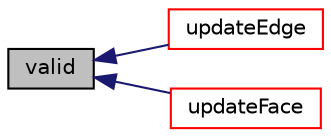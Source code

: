 digraph "valid"
{
  bgcolor="transparent";
  edge [fontname="Helvetica",fontsize="10",labelfontname="Helvetica",labelfontsize="10"];
  node [fontname="Helvetica",fontsize="10",shape=record];
  rankdir="LR";
  Node71 [label="valid",height=0.2,width=0.4,color="black", fillcolor="grey75", style="filled", fontcolor="black"];
  Node71 -> Node72 [dir="back",color="midnightblue",fontsize="10",style="solid",fontname="Helvetica"];
  Node72 [label="updateEdge",height=0.2,width=0.4,color="red",URL="$a25961.html#a62bdaff0c13227ffd0b7fd1bea5908ad",tooltip="Influence of face on edge. "];
  Node71 -> Node74 [dir="back",color="midnightblue",fontsize="10",style="solid",fontname="Helvetica"];
  Node74 [label="updateFace",height=0.2,width=0.4,color="red",URL="$a25961.html#ad2e780a1dbba6e1c7cb222280f2be663",tooltip="Influence of edge on face. "];
}
